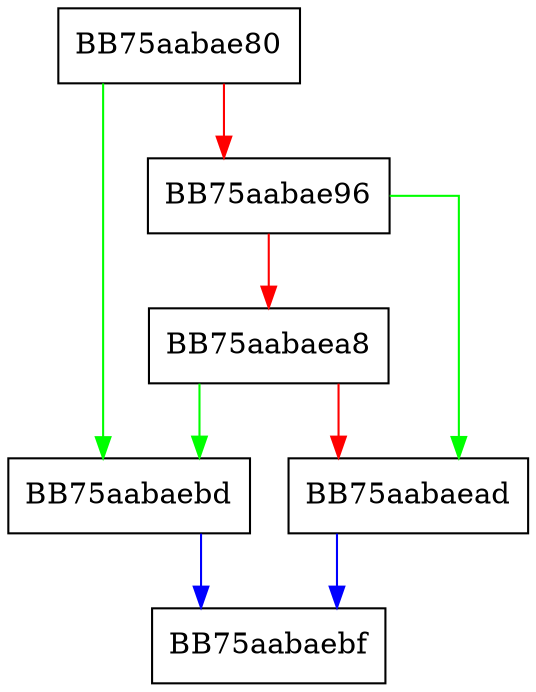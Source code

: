 digraph Write {
  node [shape="box"];
  graph [splines=ortho];
  BB75aabae80 -> BB75aabaebd [color="green"];
  BB75aabae80 -> BB75aabae96 [color="red"];
  BB75aabae96 -> BB75aabaead [color="green"];
  BB75aabae96 -> BB75aabaea8 [color="red"];
  BB75aabaea8 -> BB75aabaebd [color="green"];
  BB75aabaea8 -> BB75aabaead [color="red"];
  BB75aabaead -> BB75aabaebf [color="blue"];
  BB75aabaebd -> BB75aabaebf [color="blue"];
}